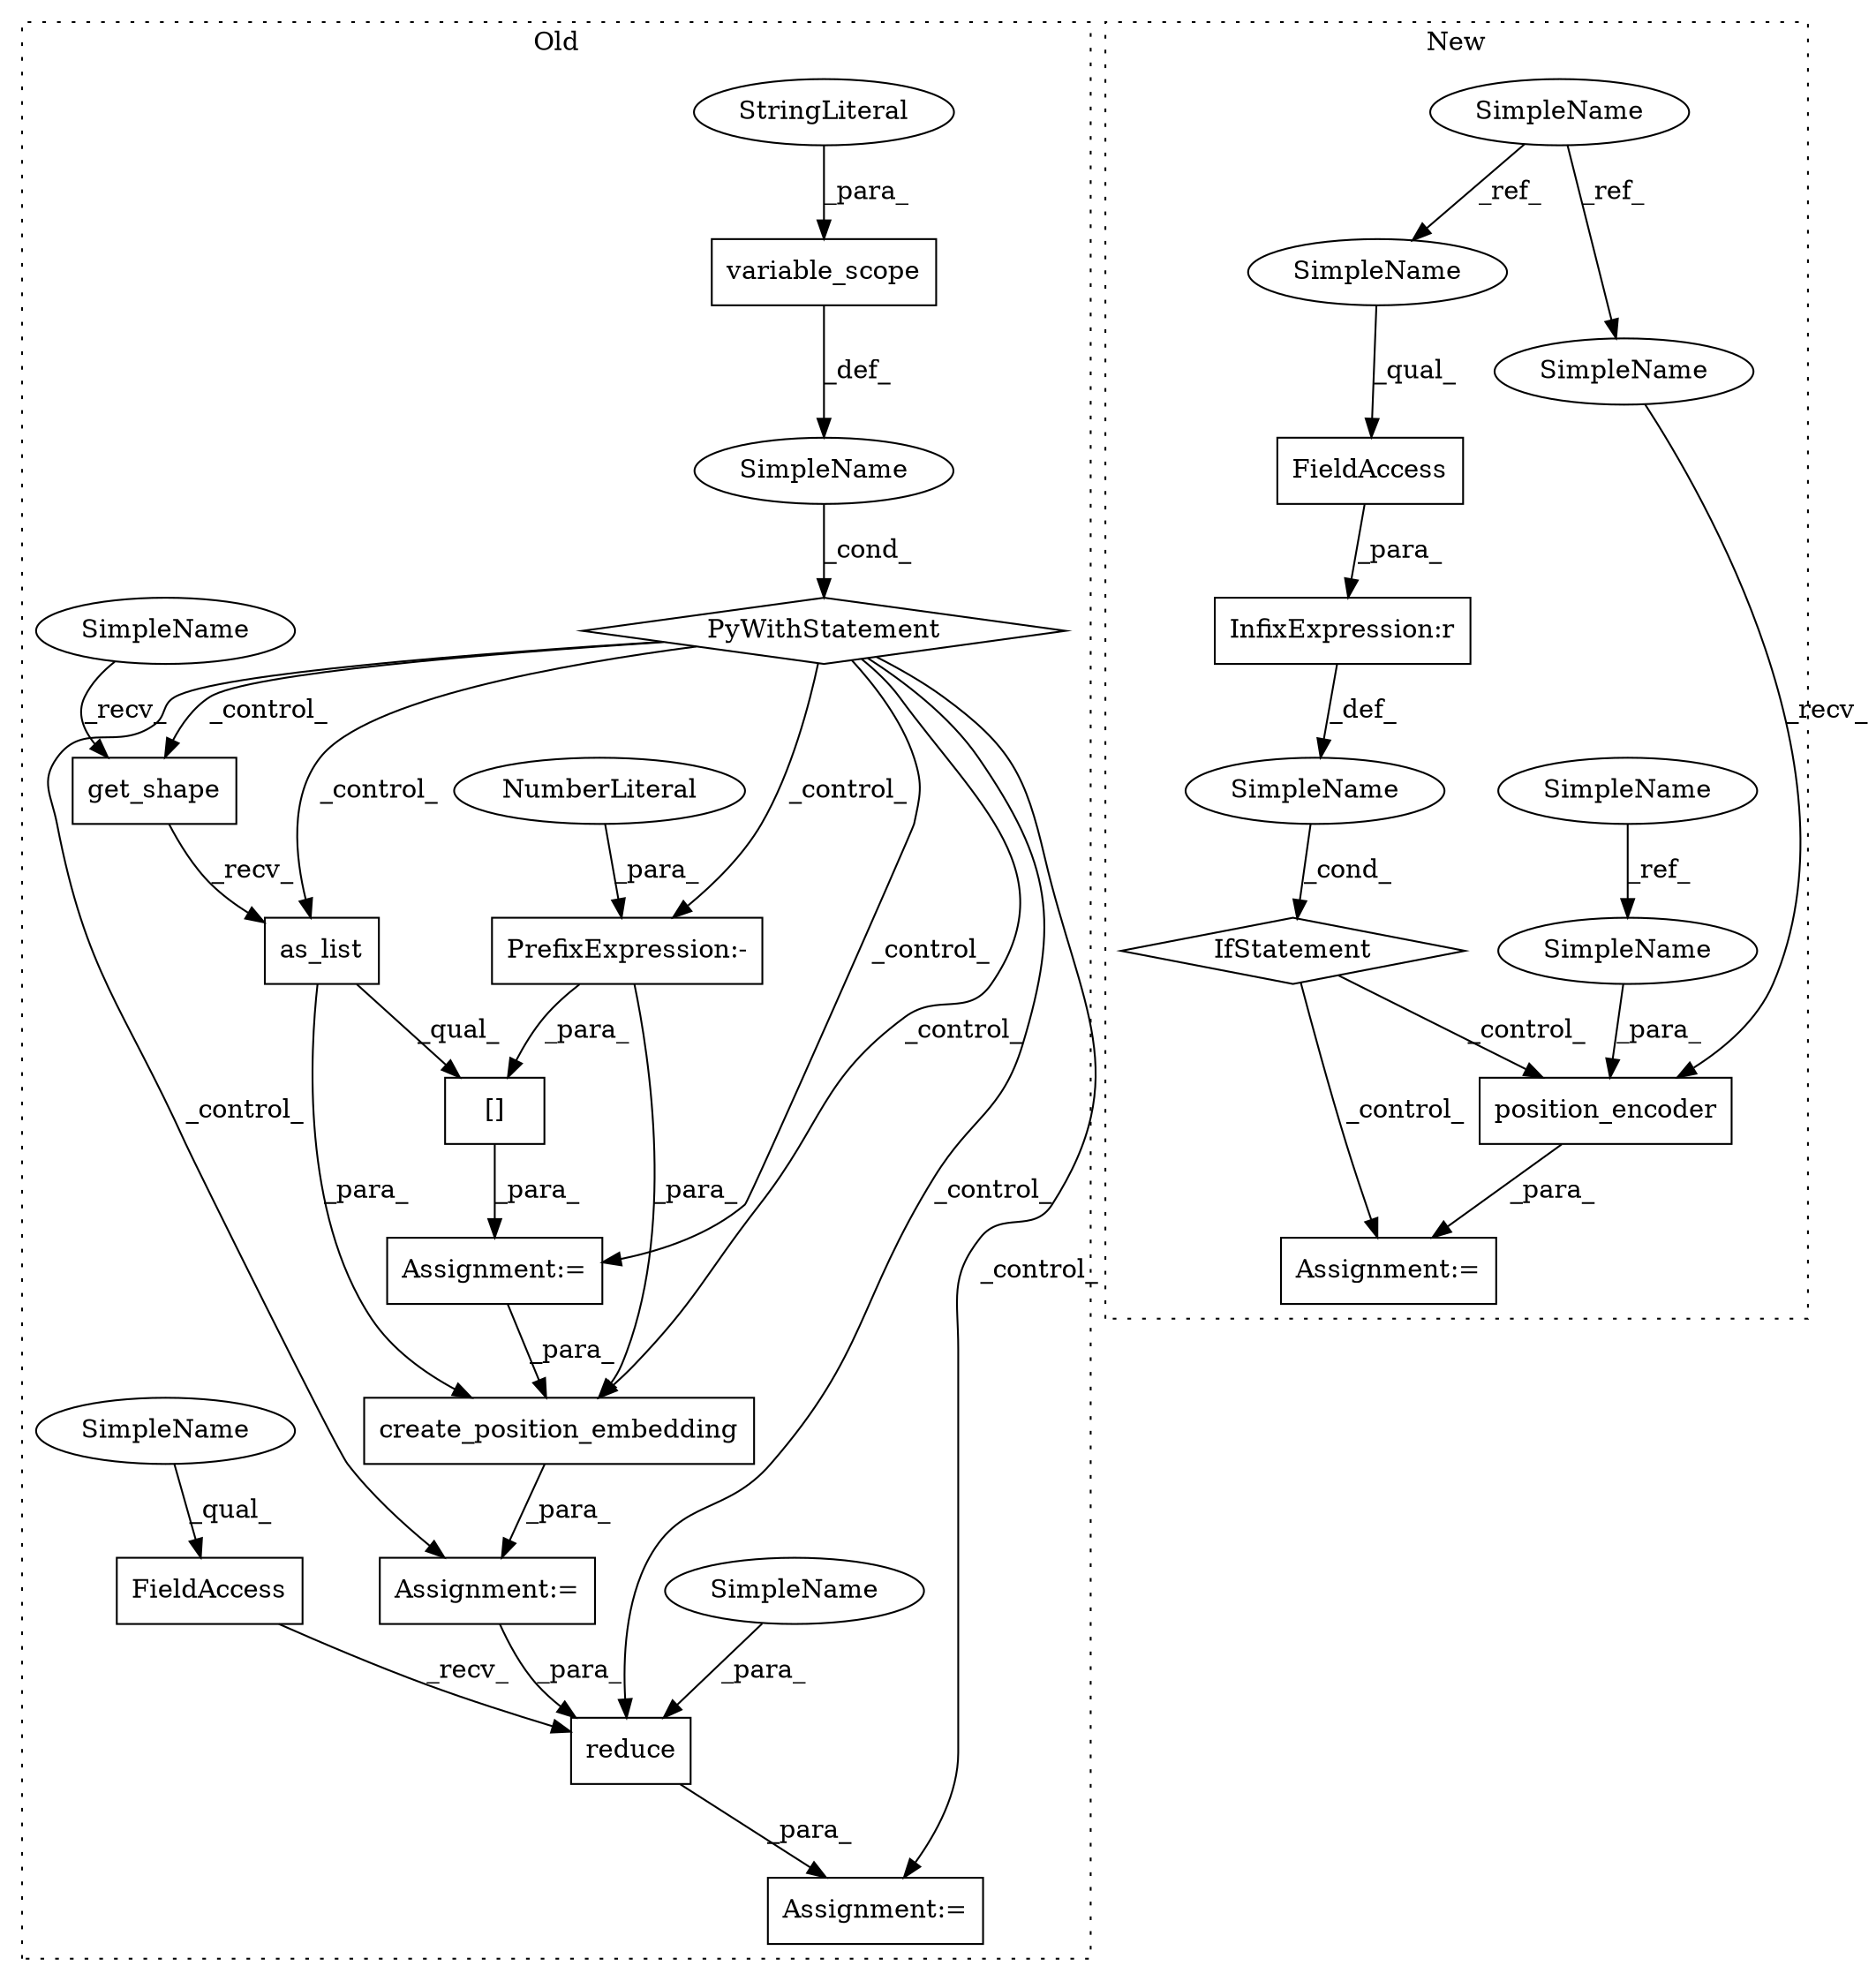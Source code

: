 digraph G {
subgraph cluster0 {
1 [label="variable_scope" a="32" s="1025,1060" l="15,1" shape="box"];
3 [label="PyWithStatement" a="104" s="1004,1061" l="10,2" shape="diamond"];
4 [label="Assignment:=" a="7" s="1080" l="1" shape="box"];
5 [label="SimpleName" a="42" s="" l="" shape="ellipse"];
7 [label="Assignment:=" a="7" s="1139" l="1" shape="box"];
11 [label="create_position_embedding" a="32" s="1140,1195" l="26,1" shape="box"];
12 [label="reduce" a="32" s="1242,1274" l="7,1" shape="box"];
13 [label="[]" a="2" s="1081,1112" l="29,1" shape="box"];
14 [label="FieldAccess" a="22" s="1211" l="30" shape="box"];
18 [label="get_shape" a="32" s="1088" l="11" shape="box"];
19 [label="as_list" a="32" s="1100" l="9" shape="box"];
20 [label="PrefixExpression:-" a="38" s="1110" l="1" shape="box"];
21 [label="NumberLiteral" a="34" s="1111" l="1" shape="ellipse"];
22 [label="StringLiteral" a="45" s="1040" l="20" shape="ellipse"];
23 [label="Assignment:=" a="7" s="1210" l="1" shape="box"];
27 [label="SimpleName" a="42" s="1211" l="4" shape="ellipse"];
28 [label="SimpleName" a="42" s="1081" l="6" shape="ellipse"];
29 [label="SimpleName" a="42" s="1249" l="6" shape="ellipse"];
label = "Old";
style="dotted";
}
subgraph cluster1 {
2 [label="IfStatement" a="25" s="915,948" l="4,2" shape="diamond"];
6 [label="InfixExpression:r" a="27" s="940" l="4" shape="box"];
8 [label="FieldAccess" a="22" s="919" l="21" shape="box"];
9 [label="SimpleName" a="42" s="" l="" shape="ellipse"];
10 [label="Assignment:=" a="7" s="964" l="1" shape="box"];
15 [label="SimpleName" a="42" s="624" l="4" shape="ellipse"];
16 [label="position_encoder" a="32" s="970,1009" l="17,1" shape="box"];
17 [label="SimpleName" a="42" s="816" l="6" shape="ellipse"];
24 [label="SimpleName" a="42" s="919" l="4" shape="ellipse"];
25 [label="SimpleName" a="42" s="965" l="4" shape="ellipse"];
26 [label="SimpleName" a="42" s="987" l="6" shape="ellipse"];
label = "New";
style="dotted";
}
1 -> 5 [label="_def_"];
2 -> 10 [label="_control_"];
2 -> 16 [label="_control_"];
3 -> 7 [label="_control_"];
3 -> 11 [label="_control_"];
3 -> 18 [label="_control_"];
3 -> 4 [label="_control_"];
3 -> 20 [label="_control_"];
3 -> 23 [label="_control_"];
3 -> 12 [label="_control_"];
3 -> 19 [label="_control_"];
4 -> 11 [label="_para_"];
5 -> 3 [label="_cond_"];
6 -> 9 [label="_def_"];
7 -> 12 [label="_para_"];
8 -> 6 [label="_para_"];
9 -> 2 [label="_cond_"];
11 -> 7 [label="_para_"];
12 -> 23 [label="_para_"];
13 -> 4 [label="_para_"];
14 -> 12 [label="_recv_"];
15 -> 25 [label="_ref_"];
15 -> 24 [label="_ref_"];
16 -> 10 [label="_para_"];
17 -> 26 [label="_ref_"];
18 -> 19 [label="_recv_"];
19 -> 11 [label="_para_"];
19 -> 13 [label="_qual_"];
20 -> 11 [label="_para_"];
20 -> 13 [label="_para_"];
21 -> 20 [label="_para_"];
22 -> 1 [label="_para_"];
24 -> 8 [label="_qual_"];
25 -> 16 [label="_recv_"];
26 -> 16 [label="_para_"];
27 -> 14 [label="_qual_"];
28 -> 18 [label="_recv_"];
29 -> 12 [label="_para_"];
}